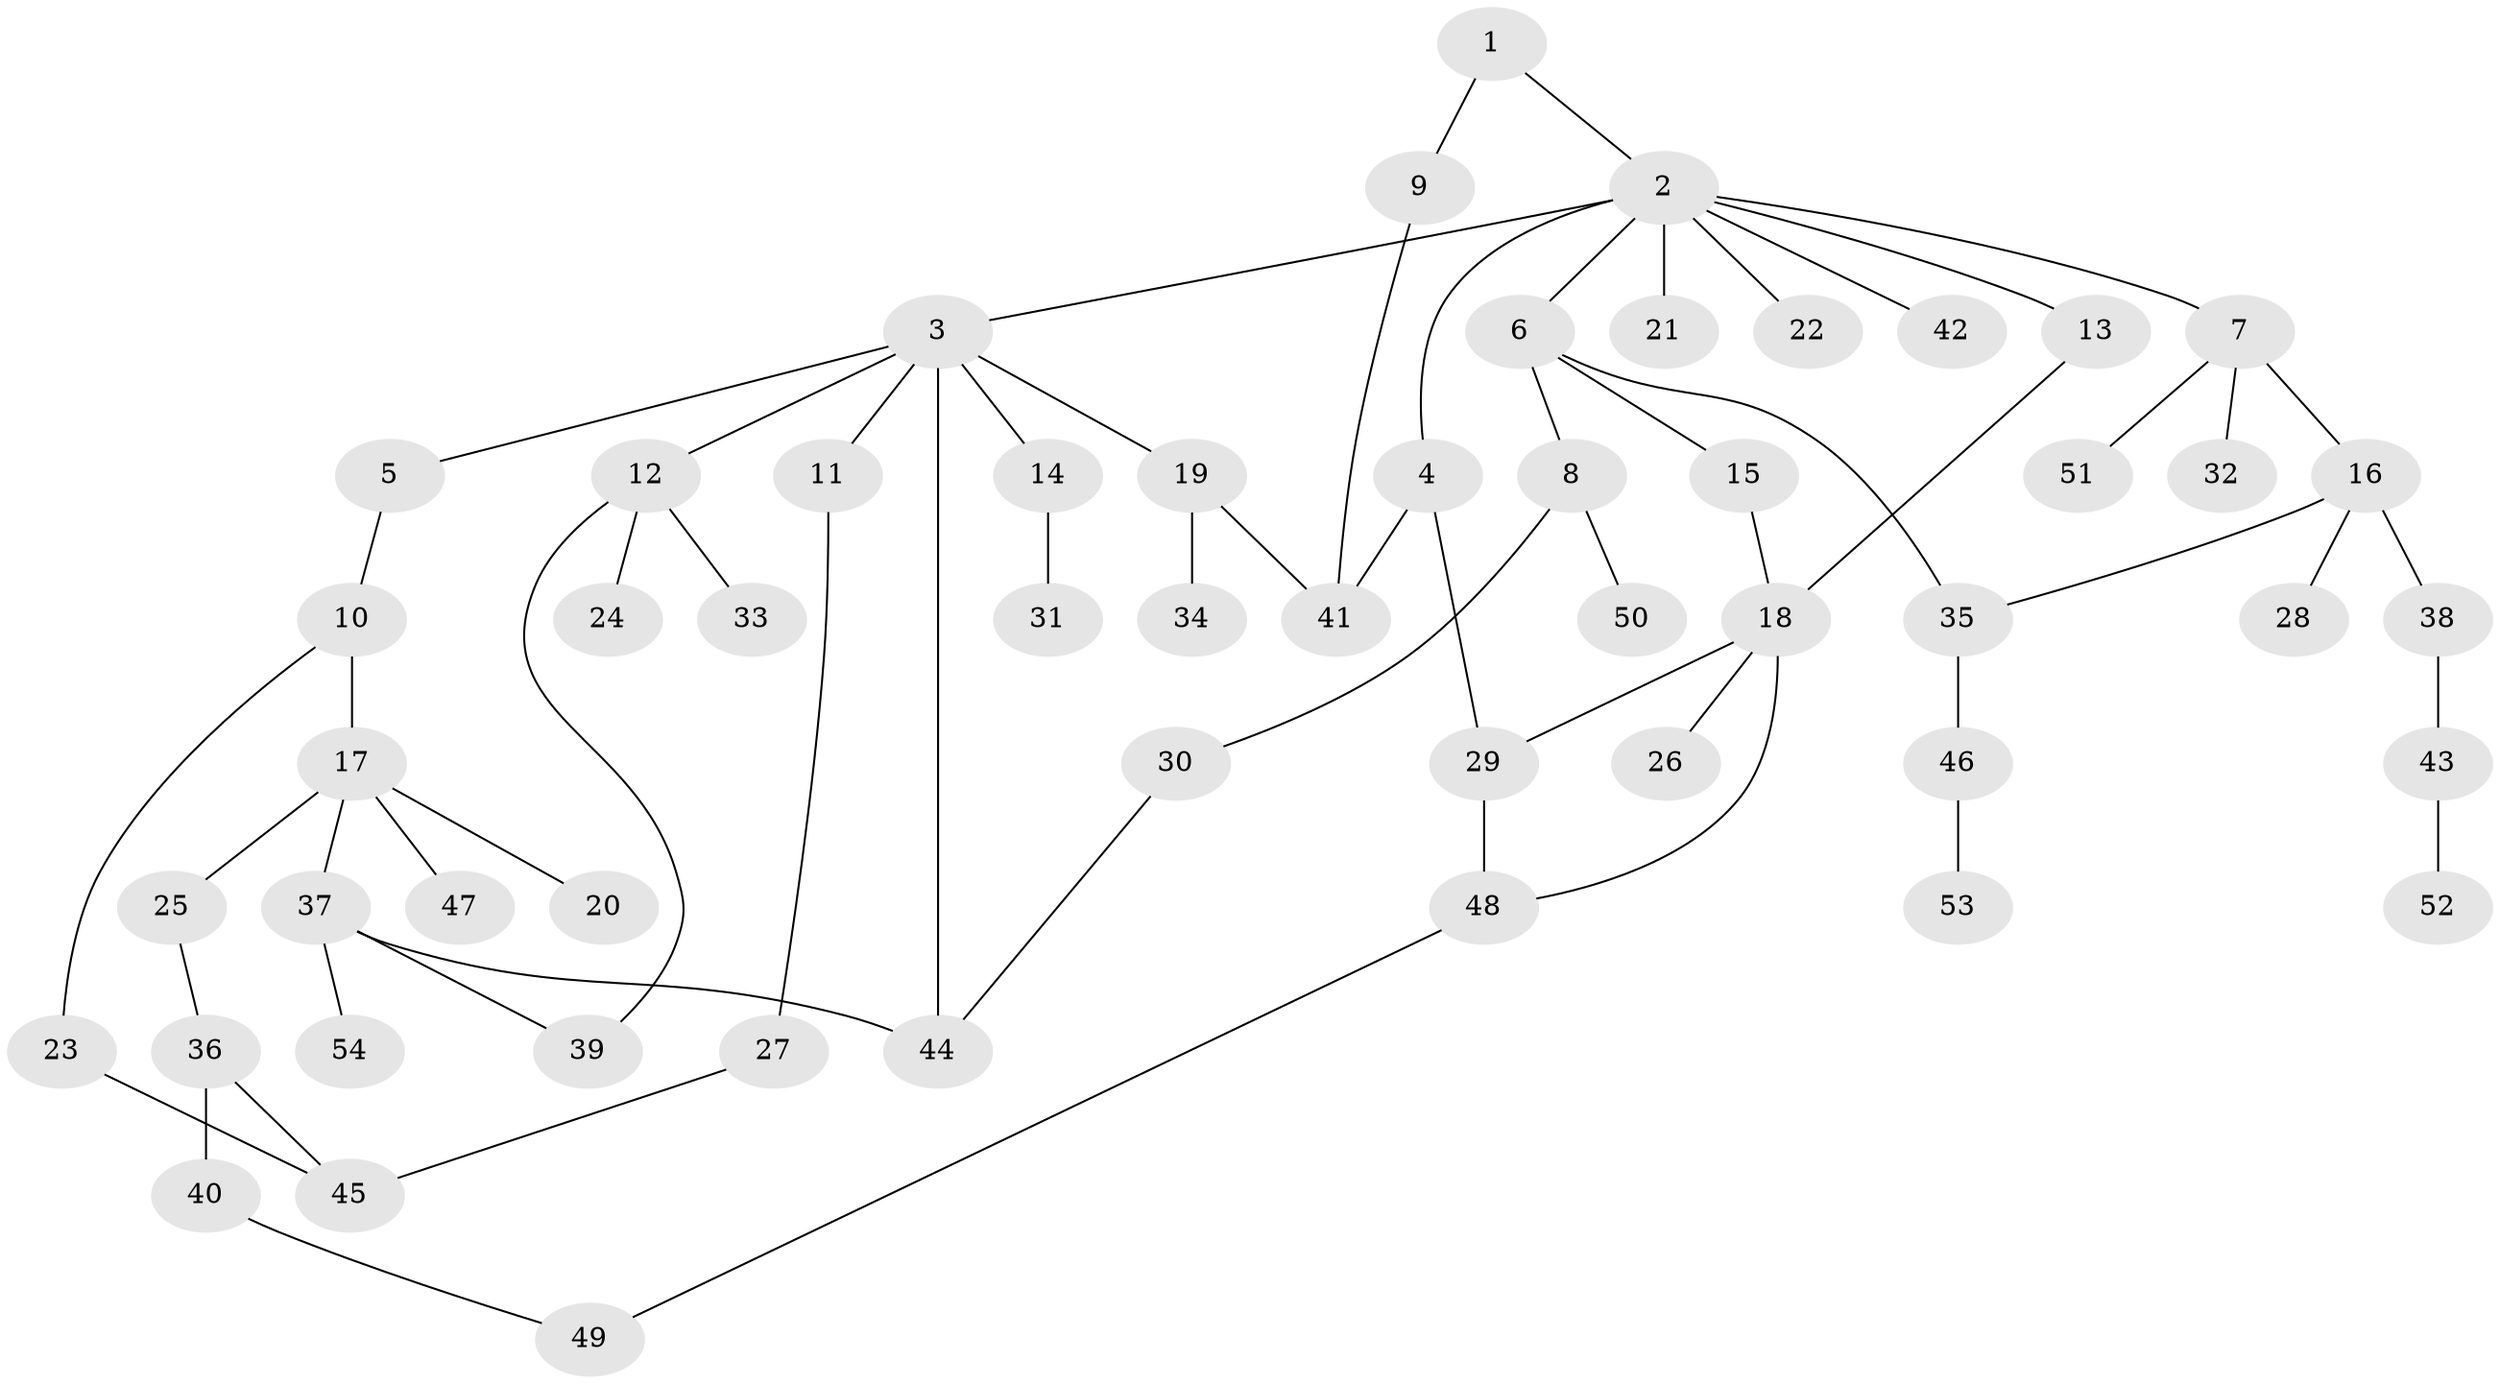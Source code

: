 // coarse degree distribution, {2: 0.17647058823529413, 8: 0.029411764705882353, 7: 0.029411764705882353, 4: 0.14705882352941177, 3: 0.3235294117647059, 1: 0.29411764705882354}
// Generated by graph-tools (version 1.1) at 2025/41/03/06/25 10:41:30]
// undirected, 54 vertices, 65 edges
graph export_dot {
graph [start="1"]
  node [color=gray90,style=filled];
  1;
  2;
  3;
  4;
  5;
  6;
  7;
  8;
  9;
  10;
  11;
  12;
  13;
  14;
  15;
  16;
  17;
  18;
  19;
  20;
  21;
  22;
  23;
  24;
  25;
  26;
  27;
  28;
  29;
  30;
  31;
  32;
  33;
  34;
  35;
  36;
  37;
  38;
  39;
  40;
  41;
  42;
  43;
  44;
  45;
  46;
  47;
  48;
  49;
  50;
  51;
  52;
  53;
  54;
  1 -- 2;
  1 -- 9;
  2 -- 3;
  2 -- 4;
  2 -- 6;
  2 -- 7;
  2 -- 13;
  2 -- 21;
  2 -- 22;
  2 -- 42;
  3 -- 5;
  3 -- 11;
  3 -- 12;
  3 -- 14;
  3 -- 19;
  3 -- 44;
  4 -- 29;
  4 -- 41;
  5 -- 10;
  6 -- 8;
  6 -- 15;
  6 -- 35;
  7 -- 16;
  7 -- 32;
  7 -- 51;
  8 -- 30;
  8 -- 50;
  9 -- 41;
  10 -- 17;
  10 -- 23;
  11 -- 27;
  12 -- 24;
  12 -- 33;
  12 -- 39;
  13 -- 18;
  14 -- 31;
  15 -- 18;
  16 -- 28;
  16 -- 35;
  16 -- 38;
  17 -- 20;
  17 -- 25;
  17 -- 37;
  17 -- 47;
  18 -- 26;
  18 -- 48;
  18 -- 29;
  19 -- 34;
  19 -- 41;
  23 -- 45;
  25 -- 36;
  27 -- 45;
  29 -- 48;
  30 -- 44;
  35 -- 46;
  36 -- 40;
  36 -- 45;
  37 -- 44;
  37 -- 54;
  37 -- 39;
  38 -- 43;
  40 -- 49;
  43 -- 52;
  46 -- 53;
  48 -- 49;
}
